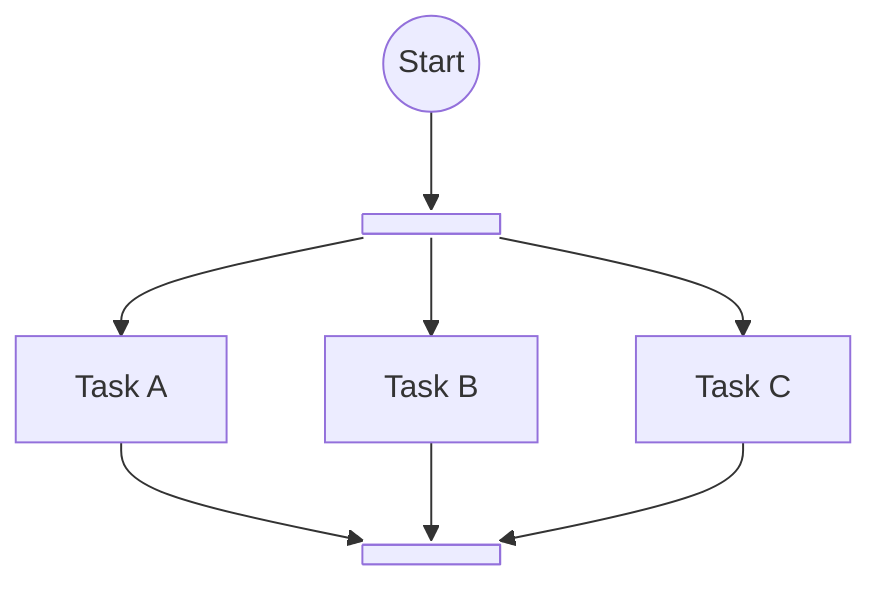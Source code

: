 flowchart TD
node0@{ shape: circle, label: "Start"}
node1@{ shape: fork, label: ""}
node0 --> node1
node2["Task A"]
node1 --> node2
node3["Task B"]
node1 --> node3
node4["Task C"]
node1 --> node4
node5@{ shape: fork, label: ""}
node2 --> node5
node3 --> node5
node4 --> node5